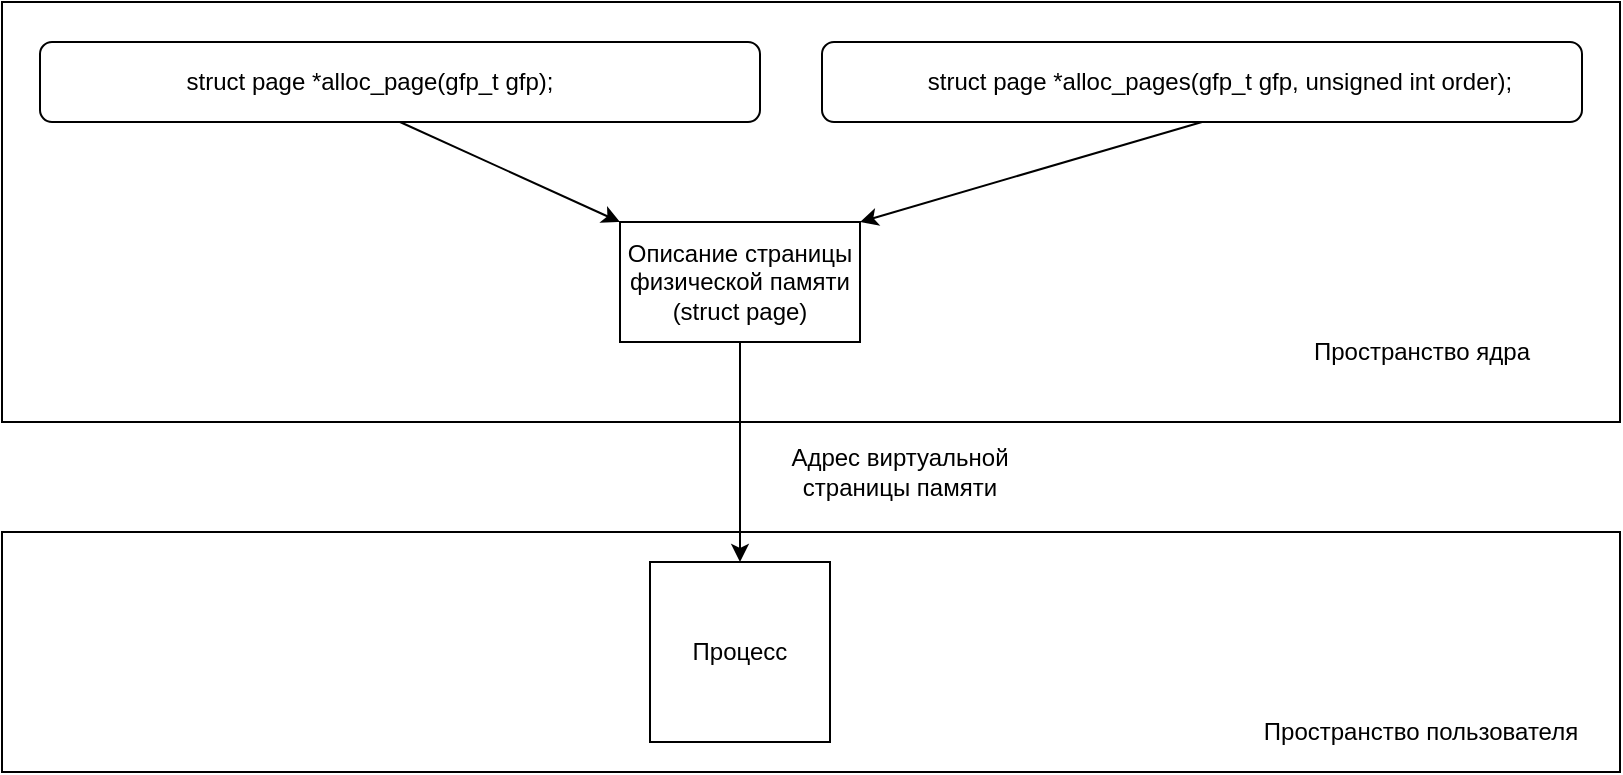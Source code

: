 <mxfile version="16.0.3" type="device"><diagram id="H9FZis7t4QoYD3w6MciK" name="Page-1"><mxGraphModel dx="2260" dy="793" grid="1" gridSize="10" guides="1" tooltips="1" connect="1" arrows="1" fold="1" page="1" pageScale="1" pageWidth="850" pageHeight="1100" math="0" shadow="0"><root><mxCell id="0"/><mxCell id="1" parent="0"/><mxCell id="ccdFQn-wWrOC26n8Co6K-4" value="Описание страницы физической памяти (struct page)&lt;br&gt;&lt;span class=&quot;p&quot; style=&quot;box-sizing: inherit ; color: rgb(102 , 102 , 102)&quot;&gt;&lt;/span&gt;" style="rounded=0;whiteSpace=wrap;html=1;" parent="1" vertex="1"><mxGeometry x="-10" y="170" width="120" height="60" as="geometry"/></mxCell><mxCell id="ccdFQn-wWrOC26n8Co6K-5" value="" style="endArrow=classic;html=1;rounded=0;exitX=0.5;exitY=1;exitDx=0;exitDy=0;entryX=0;entryY=0;entryDx=0;entryDy=0;" parent="1" source="ccdFQn-wWrOC26n8Co6K-8" target="ccdFQn-wWrOC26n8Co6K-4" edge="1"><mxGeometry width="50" height="50" relative="1" as="geometry"><mxPoint x="400" y="390" as="sourcePoint"/><mxPoint x="450" y="340" as="targetPoint"/></mxGeometry></mxCell><mxCell id="ccdFQn-wWrOC26n8Co6K-8" value="" style="rounded=1;whiteSpace=wrap;html=1;fillColor=none;" parent="1" vertex="1"><mxGeometry x="-300" y="80" width="360" height="40" as="geometry"/></mxCell><mxCell id="ccdFQn-wWrOC26n8Co6K-9" value="" style="rounded=1;whiteSpace=wrap;html=1;fillColor=none;" parent="1" vertex="1"><mxGeometry x="91" y="80" width="380" height="40" as="geometry"/></mxCell><mxCell id="ccdFQn-wWrOC26n8Co6K-10" value="" style="endArrow=classic;html=1;rounded=0;exitX=0.5;exitY=1;exitDx=0;exitDy=0;entryX=1;entryY=0;entryDx=0;entryDy=0;" parent="1" source="ccdFQn-wWrOC26n8Co6K-9" target="ccdFQn-wWrOC26n8Co6K-4" edge="1"><mxGeometry width="50" height="50" relative="1" as="geometry"><mxPoint x="-230" y="390" as="sourcePoint"/><mxPoint x="-180" y="340" as="targetPoint"/></mxGeometry></mxCell><mxCell id="ccdFQn-wWrOC26n8Co6K-11" value="Процесс" style="whiteSpace=wrap;html=1;aspect=fixed;fillColor=default;" parent="1" vertex="1"><mxGeometry x="5" y="340" width="90" height="90" as="geometry"/></mxCell><mxCell id="ccdFQn-wWrOC26n8Co6K-12" value="" style="endArrow=classic;html=1;rounded=0;exitX=0.5;exitY=1;exitDx=0;exitDy=0;entryX=0.5;entryY=0;entryDx=0;entryDy=0;" parent="1" source="ccdFQn-wWrOC26n8Co6K-4" target="ccdFQn-wWrOC26n8Co6K-11" edge="1"><mxGeometry width="50" height="50" relative="1" as="geometry"><mxPoint x="-230" y="390" as="sourcePoint"/><mxPoint x="50" y="290" as="targetPoint"/></mxGeometry></mxCell><mxCell id="ccdFQn-wWrOC26n8Co6K-13" value="Адрес виртуальной &lt;br&gt;страницы памяти" style="text;html=1;strokeColor=none;fillColor=none;align=center;verticalAlign=middle;whiteSpace=wrap;rounded=0;" parent="1" vertex="1"><mxGeometry x="10" y="280" width="240" height="30" as="geometry"/></mxCell><mxCell id="ccdFQn-wWrOC26n8Co6K-14" value="" style="rounded=0;whiteSpace=wrap;html=1;fillColor=none;" parent="1" vertex="1"><mxGeometry x="-319" y="60" width="809" height="210" as="geometry"/></mxCell><mxCell id="ccdFQn-wWrOC26n8Co6K-15" value="" style="rounded=0;whiteSpace=wrap;html=1;fillColor=none;" parent="1" vertex="1"><mxGeometry x="-319" y="325" width="809" height="120" as="geometry"/></mxCell><mxCell id="ccdFQn-wWrOC26n8Co6K-16" value="Пространство ядра" style="text;html=1;strokeColor=none;fillColor=none;align=center;verticalAlign=middle;whiteSpace=wrap;rounded=0;" parent="1" vertex="1"><mxGeometry x="315.5" y="220" width="150" height="30" as="geometry"/></mxCell><mxCell id="ccdFQn-wWrOC26n8Co6K-17" value="Пространство пользователя" style="text;html=1;strokeColor=none;fillColor=none;align=center;verticalAlign=middle;whiteSpace=wrap;rounded=0;" parent="1" vertex="1"><mxGeometry x="310" y="410" width="161" height="30" as="geometry"/></mxCell><mxCell id="Y27YNUoXxmbzmZ2cT6so-1" value="struct page *alloc_pages(gfp_t gfp, unsigned int order);" style="text;html=1;strokeColor=none;fillColor=none;align=center;verticalAlign=middle;whiteSpace=wrap;rounded=0;" vertex="1" parent="1"><mxGeometry x="130" y="85" width="320" height="30" as="geometry"/></mxCell><mxCell id="Y27YNUoXxmbzmZ2cT6so-2" value="struct page *alloc_page(gfp_t gfp);" style="text;html=1;strokeColor=none;fillColor=none;align=center;verticalAlign=middle;whiteSpace=wrap;rounded=0;" vertex="1" parent="1"><mxGeometry x="-310" y="85" width="350" height="30" as="geometry"/></mxCell></root></mxGraphModel></diagram></mxfile>